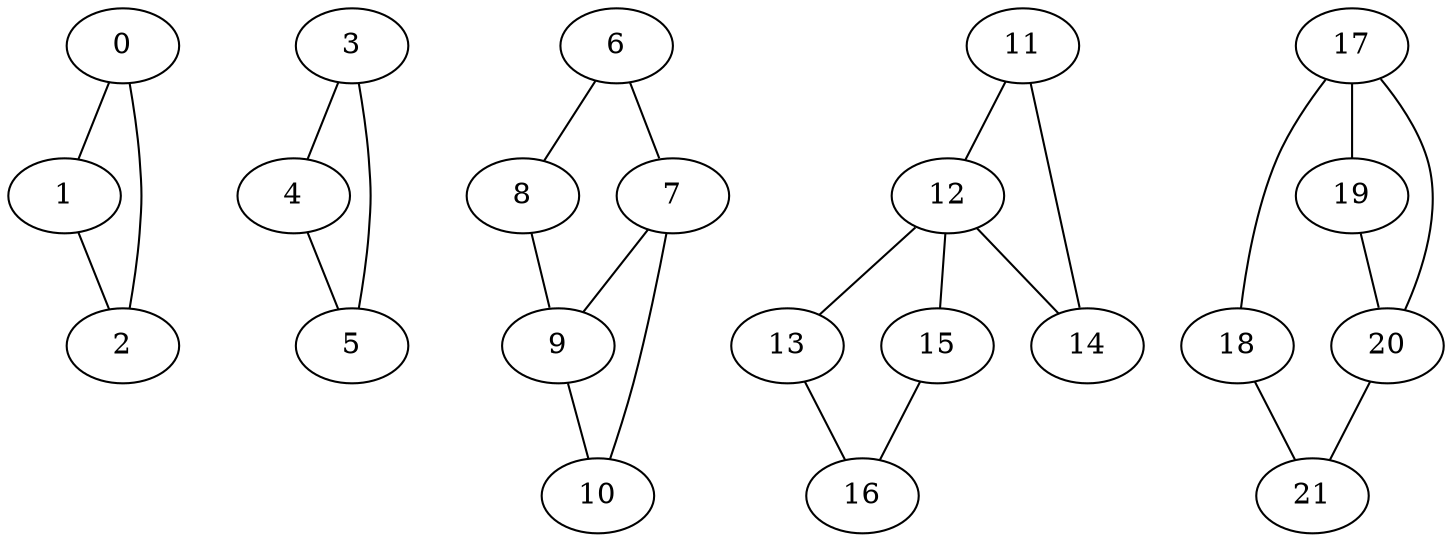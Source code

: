 graph G {
0;
1;
2;
3;
4;
5;
6;
7;
8;
9;
10;
11;
12;
13;
14;
15;
16;
17;
18;
19;
20;
21;
0--1 ;
1--2 ;
0--2 ;
3--4 ;
3--5 ;
4--5 ;
6--7 ;
6--8 ;
8--9 ;
7--9 ;
9--10 ;
7--10 ;
11--12 ;
11--14 ;
12--14 ;
12--15 ;
15--16 ;
12--13 ;
13--16 ;
17--18 ;
17--19 ;
17--20 ;
18--21 ;
19--20 ;
20--21 ;
}
